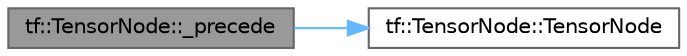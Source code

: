 digraph "tf::TensorNode::_precede"
{
 // LATEX_PDF_SIZE
  bgcolor="transparent";
  edge [fontname=Helvetica,fontsize=10,labelfontname=Helvetica,labelfontsize=10];
  node [fontname=Helvetica,fontsize=10,shape=box,height=0.2,width=0.4];
  rankdir="LR";
  Node1 [id="Node000001",label="tf::TensorNode::_precede",height=0.2,width=0.4,color="gray40", fillcolor="grey60", style="filled", fontcolor="black",tooltip=" "];
  Node1 -> Node2 [id="edge1_Node000001_Node000002",color="steelblue1",style="solid",tooltip=" "];
  Node2 [id="Node000002",label="tf::TensorNode::TensorNode",height=0.2,width=0.4,color="grey40", fillcolor="white", style="filled",URL="$classtf_1_1_tensor_node.html#ae6d6bf731ce534313713a5be8e359dd6",tooltip=" "];
}
